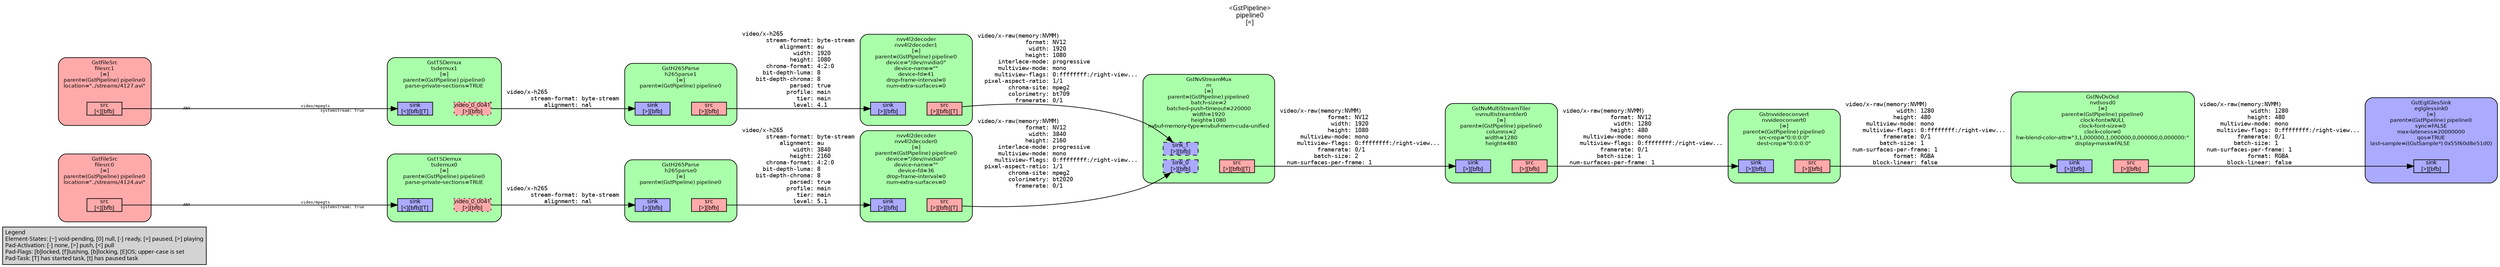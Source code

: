 digraph pipeline {
  rankdir=LR;
  fontname="sans";
  fontsize="10";
  labelloc=t;
  nodesep=.1;
  ranksep=.2;
  label="<GstPipeline>\npipeline0\n[=]";
  node [style="filled,rounded", shape=box, fontsize="9", fontname="sans", margin="0.0,0.0"];
  edge [labelfontsize="6", fontsize="9", fontname="monospace"];
  
  legend [
    pos="0,0!",
    margin="0.05,0.05",
    style="filled",
    label="Legend\lElement-States: [~] void-pending, [0] null, [-] ready, [=] paused, [>] playing\lPad-Activation: [-] none, [>] push, [<] pull\lPad-Flags: [b]locked, [f]lushing, [b]locking, [E]OS; upper-case is set\lPad-Task: [T] has started task, [t] has paused task\l",
  ];
  subgraph cluster_eglglessink0_0x55f60dfcef60 {
    fontname="Bitstream Vera Sans";
    fontsize="8";
    style="filled,rounded";
    color=black;
    label="GstEglGlesSink\neglglessink0\n[=]\nparent=(GstPipeline) pipeline0\nsync=FALSE\nmax-lateness=20000000\nqos=TRUE\nlast-sample=((GstSample*) 0x55f60d8e51d0)";
    subgraph cluster_eglglessink0_0x55f60dfcef60_sink {
      label="";
      style="invis";
      eglglessink0_0x55f60dfcef60_sink_0x55f60da24f60 [color=black, fillcolor="#aaaaff", label="sink\n[>][bfb]", height="0.2", style="filled,solid"];
    }

    fillcolor="#aaaaff";
  }

  subgraph cluster_nvdsosd0_0x55f60df17da0 {
    fontname="Bitstream Vera Sans";
    fontsize="8";
    style="filled,rounded";
    color=black;
    label="GstNvDsOsd\nnvdsosd0\n[=]\nparent=(GstPipeline) pipeline0\nclock-font=NULL\nclock-font-size=0\nclock-color=0\nhw-blend-color-attr=\"3,1,000000,1,000000,0,000000,0,000000:\"\ndisplay-mask=FALSE";
    subgraph cluster_nvdsosd0_0x55f60df17da0_sink {
      label="";
      style="invis";
      nvdsosd0_0x55f60df17da0_sink_0x55f60da24ac0 [color=black, fillcolor="#aaaaff", label="sink\n[>][bfb]", height="0.2", style="filled,solid"];
    }

    subgraph cluster_nvdsosd0_0x55f60df17da0_src {
      label="";
      style="invis";
      nvdsosd0_0x55f60df17da0_src_0x55f60da24d10 [color=black, fillcolor="#ffaaaa", label="src\n[>][bfb]", height="0.2", style="filled,solid"];
    }

    nvdsosd0_0x55f60df17da0_sink_0x55f60da24ac0 -> nvdsosd0_0x55f60df17da0_src_0x55f60da24d10 [style="invis"];
    fillcolor="#aaffaa";
  }

  nvdsosd0_0x55f60df17da0_src_0x55f60da24d10 -> eglglessink0_0x55f60dfcef60_sink_0x55f60da24f60 [label="video/x-raw(memory:NVMM)\l               width: 1280\l              height: 480\l      multiview-mode: mono\l     multiview-flags: 0:ffffffff:/right-view...\l           framerate: 0/1\l          batch-size: 1\l  num-surfaces-per-frame: 1\l              format: RGBA\l        block-linear: false\l"]
  subgraph cluster_nvvideoconvert0_0x55f60da27f20 {
    fontname="Bitstream Vera Sans";
    fontsize="8";
    style="filled,rounded";
    color=black;
    label="Gstnvvideoconvert\nnvvideoconvert0\n[=]\nparent=(GstPipeline) pipeline0\nsrc-crop=\"0:0:0:0\"\ndest-crop=\"0:0:0:0\"";
    subgraph cluster_nvvideoconvert0_0x55f60da27f20_sink {
      label="";
      style="invis";
      nvvideoconvert0_0x55f60da27f20_sink_0x55f60da24620 [color=black, fillcolor="#aaaaff", label="sink\n[>][bfb]", height="0.2", style="filled,solid"];
    }

    subgraph cluster_nvvideoconvert0_0x55f60da27f20_src {
      label="";
      style="invis";
      nvvideoconvert0_0x55f60da27f20_src_0x55f60da24870 [color=black, fillcolor="#ffaaaa", label="src\n[>][bfb]", height="0.2", style="filled,solid"];
    }

    nvvideoconvert0_0x55f60da27f20_sink_0x55f60da24620 -> nvvideoconvert0_0x55f60da27f20_src_0x55f60da24870 [style="invis"];
    fillcolor="#aaffaa";
  }

  nvvideoconvert0_0x55f60da27f20_src_0x55f60da24870 -> nvdsosd0_0x55f60df17da0_sink_0x55f60da24ac0 [label="video/x-raw(memory:NVMM)\l               width: 1280\l              height: 480\l      multiview-mode: mono\l     multiview-flags: 0:ffffffff:/right-view...\l           framerate: 0/1\l          batch-size: 1\l  num-surfaces-per-frame: 1\l              format: RGBA\l        block-linear: false\l"]
  subgraph cluster_nvmultistreamtiler0_0x55f60d9df950 {
    fontname="Bitstream Vera Sans";
    fontsize="8";
    style="filled,rounded";
    color=black;
    label="GstNvMultiStreamTiler\nnvmultistreamtiler0\n[=]\nparent=(GstPipeline) pipeline0\ncolumns=2\nwidth=1280\nheight=480";
    subgraph cluster_nvmultistreamtiler0_0x55f60d9df950_sink {
      label="";
      style="invis";
      nvmultistreamtiler0_0x55f60d9df950_sink_0x55f60da24180 [color=black, fillcolor="#aaaaff", label="sink\n[>][bfb]", height="0.2", style="filled,solid"];
    }

    subgraph cluster_nvmultistreamtiler0_0x55f60d9df950_src {
      label="";
      style="invis";
      nvmultistreamtiler0_0x55f60d9df950_src_0x55f60da243d0 [color=black, fillcolor="#ffaaaa", label="src\n[>][bfb]", height="0.2", style="filled,solid"];
    }

    nvmultistreamtiler0_0x55f60d9df950_sink_0x55f60da24180 -> nvmultistreamtiler0_0x55f60d9df950_src_0x55f60da243d0 [style="invis"];
    fillcolor="#aaffaa";
  }

  nvmultistreamtiler0_0x55f60d9df950_src_0x55f60da243d0 -> nvvideoconvert0_0x55f60da27f20_sink_0x55f60da24620 [label="video/x-raw(memory:NVMM)\l              format: NV12\l               width: 1280\l              height: 480\l      multiview-mode: mono\l     multiview-flags: 0:ffffffff:/right-view...\l           framerate: 0/1\l          batch-size: 1\l  num-surfaces-per-frame: 1\l"]
  subgraph cluster_m_0x55f60da22030 {
    fontname="Bitstream Vera Sans";
    fontsize="8";
    style="filled,rounded";
    color=black;
    label="GstNvStreamMux\nm\n[=]\nparent=(GstPipeline) pipeline0\nbatch-size=2\nbatched-push-timeout=220000\nwidth=1920\nheight=1080\nnvbuf-memory-type=nvbuf-mem-cuda-unified";
    subgraph cluster_m_0x55f60da22030_sink {
      label="";
      style="invis";
      m_0x55f60da22030_sink_0_0x55f60da251b0 [color=black, fillcolor="#aaaaff", label="sink_0\n[>][bfb]", height="0.2", style="filled,dashed"];
      m_0x55f60da22030_sink_1_0x55f60da25400 [color=black, fillcolor="#aaaaff", label="sink_1\n[>][bfb]", height="0.2", style="filled,dashed"];
    }

    subgraph cluster_m_0x55f60da22030_src {
      label="";
      style="invis";
      m_0x55f60da22030_src_0x55f60d8f3ce0 [color=black, fillcolor="#ffaaaa", label="src\n[>][bfb][T]", height="0.2", style="filled,solid"];
    }

    m_0x55f60da22030_sink_0_0x55f60da251b0 -> m_0x55f60da22030_src_0x55f60d8f3ce0 [style="invis"];
    fillcolor="#aaffaa";
  }

  m_0x55f60da22030_src_0x55f60d8f3ce0 -> nvmultistreamtiler0_0x55f60d9df950_sink_0x55f60da24180 [label="video/x-raw(memory:NVMM)\l              format: NV12\l               width: 1920\l              height: 1080\l      multiview-mode: mono\l     multiview-flags: 0:ffffffff:/right-view...\l           framerate: 0/1\l          batch-size: 2\l  num-surfaces-per-frame: 1\l"]
  subgraph cluster_nvv4l2decoder1_0x55f60d94a1a0 {
    fontname="Bitstream Vera Sans";
    fontsize="8";
    style="filled,rounded";
    color=black;
    label="nvv4l2decoder\nnvv4l2decoder1\n[=]\nparent=(GstPipeline) pipeline0\ndevice=\"/dev/nvidia0\"\ndevice-name=\"\"\ndevice-fd=41\ndrop-frame-interval=0\nnum-extra-surfaces=0";
    subgraph cluster_nvv4l2decoder1_0x55f60d94a1a0_sink {
      label="";
      style="invis";
      nvv4l2decoder1_0x55f60d94a1a0_sink_0x55f60d8f3840 [color=black, fillcolor="#aaaaff", label="sink\n[>][bfb]", height="0.2", style="filled,solid"];
    }

    subgraph cluster_nvv4l2decoder1_0x55f60d94a1a0_src {
      label="";
      style="invis";
      nvv4l2decoder1_0x55f60d94a1a0_src_0x55f60d8f3a90 [color=black, fillcolor="#ffaaaa", label="src\n[>][bfb][T]", height="0.2", style="filled,solid"];
    }

    nvv4l2decoder1_0x55f60d94a1a0_sink_0x55f60d8f3840 -> nvv4l2decoder1_0x55f60d94a1a0_src_0x55f60d8f3a90 [style="invis"];
    fillcolor="#aaffaa";
  }

  nvv4l2decoder1_0x55f60d94a1a0_src_0x55f60d8f3a90 -> m_0x55f60da22030_sink_1_0x55f60da25400 [label="video/x-raw(memory:NVMM)\l              format: NV12\l               width: 1920\l              height: 1080\l      interlace-mode: progressive\l      multiview-mode: mono\l     multiview-flags: 0:ffffffff:/right-view...\l  pixel-aspect-ratio: 1/1\l         chroma-site: mpeg2\l         colorimetry: bt709\l           framerate: 0/1\l"]
  subgraph cluster_h265parse1_0x55f60d946ed0 {
    fontname="Bitstream Vera Sans";
    fontsize="8";
    style="filled,rounded";
    color=black;
    label="GstH265Parse\nh265parse1\n[=]\nparent=(GstPipeline) pipeline0";
    subgraph cluster_h265parse1_0x55f60d946ed0_sink {
      label="";
      style="invis";
      h265parse1_0x55f60d946ed0_sink_0x55f60d8f33a0 [color=black, fillcolor="#aaaaff", label="sink\n[>][bfb]", height="0.2", style="filled,solid"];
    }

    subgraph cluster_h265parse1_0x55f60d946ed0_src {
      label="";
      style="invis";
      h265parse1_0x55f60d946ed0_src_0x55f60d8f35f0 [color=black, fillcolor="#ffaaaa", label="src\n[>][bfb]", height="0.2", style="filled,solid"];
    }

    h265parse1_0x55f60d946ed0_sink_0x55f60d8f33a0 -> h265parse1_0x55f60d946ed0_src_0x55f60d8f35f0 [style="invis"];
    fillcolor="#aaffaa";
  }

  h265parse1_0x55f60d946ed0_src_0x55f60d8f35f0 -> nvv4l2decoder1_0x55f60d94a1a0_sink_0x55f60d8f3840 [label="video/x-h265\l       stream-format: byte-stream\l           alignment: au\l               width: 1920\l              height: 1080\l       chroma-format: 4:2:0\l      bit-depth-luma: 8\l    bit-depth-chroma: 8\l              parsed: true\l             profile: main\l                tier: main\l               level: 4.1\l"]
  subgraph cluster_tsdemux1_0x55f60d8f82f0 {
    fontname="Bitstream Vera Sans";
    fontsize="8";
    style="filled,rounded";
    color=black;
    label="GstTSDemux\ntsdemux1\n[=]\nparent=(GstPipeline) pipeline0\nparse-private-sections=TRUE";
    subgraph cluster_tsdemux1_0x55f60d8f82f0_sink {
      label="";
      style="invis";
      tsdemux1_0x55f60d8f82f0_sink_0x55f60d8f3150 [color=black, fillcolor="#aaaaff", label="sink\n[<][bfb][T]", height="0.2", style="filled,solid"];
    }

    subgraph cluster_tsdemux1_0x55f60d8f82f0_src {
      label="";
      style="invis";
      tsdemux1_0x55f60d8f82f0_video_0_0041_0x7f9cc4022570 [color=black, fillcolor="#ffaaaa", label="video_0_0041\n[>][bfb]", height="0.2", style="filled,dotted"];
    }

    tsdemux1_0x55f60d8f82f0_sink_0x55f60d8f3150 -> tsdemux1_0x55f60d8f82f0_video_0_0041_0x7f9cc4022570 [style="invis"];
    fillcolor="#aaffaa";
  }

  tsdemux1_0x55f60d8f82f0_video_0_0041_0x7f9cc4022570 -> h265parse1_0x55f60d946ed0_sink_0x55f60d8f33a0 [label="video/x-h265\l       stream-format: byte-stream\l           alignment: nal\l"]
  subgraph cluster_filesrc1_0x55f60d8f06e0 {
    fontname="Bitstream Vera Sans";
    fontsize="8";
    style="filled,rounded";
    color=black;
    label="GstFileSrc\nfilesrc1\n[=]\nparent=(GstPipeline) pipeline0\nlocation=\"../streams/4127.avi\"";
    subgraph cluster_filesrc1_0x55f60d8f06e0_src {
      label="";
      style="invis";
      filesrc1_0x55f60d8f06e0_src_0x55f60d8f2f00 [color=black, fillcolor="#ffaaaa", label="src\n[<][bfb]", height="0.2", style="filled,solid"];
    }

    fillcolor="#ffaaaa";
  }

  filesrc1_0x55f60d8f06e0_src_0x55f60d8f2f00 -> tsdemux1_0x55f60d8f82f0_sink_0x55f60d8f3150 [labeldistance="10", labelangle="0", label="                                                  ", taillabel="ANY", headlabel="video/mpegts\l        systemstream: true\l"]
  subgraph cluster_nvv4l2decoder0_0x55f60d92ec30 {
    fontname="Bitstream Vera Sans";
    fontsize="8";
    style="filled,rounded";
    color=black;
    label="nvv4l2decoder\nnvv4l2decoder0\n[=]\nparent=(GstPipeline) pipeline0\ndevice=\"/dev/nvidia0\"\ndevice-name=\"\"\ndevice-fd=36\ndrop-frame-interval=0\nnum-extra-surfaces=0";
    subgraph cluster_nvv4l2decoder0_0x55f60d92ec30_sink {
      label="";
      style="invis";
      nvv4l2decoder0_0x55f60d92ec30_sink_0x55f60d8f2a60 [color=black, fillcolor="#aaaaff", label="sink\n[>][bfb]", height="0.2", style="filled,solid"];
    }

    subgraph cluster_nvv4l2decoder0_0x55f60d92ec30_src {
      label="";
      style="invis";
      nvv4l2decoder0_0x55f60d92ec30_src_0x55f60d8f2cb0 [color=black, fillcolor="#ffaaaa", label="src\n[>][bfb][T]", height="0.2", style="filled,solid"];
    }

    nvv4l2decoder0_0x55f60d92ec30_sink_0x55f60d8f2a60 -> nvv4l2decoder0_0x55f60d92ec30_src_0x55f60d8f2cb0 [style="invis"];
    fillcolor="#aaffaa";
  }

  nvv4l2decoder0_0x55f60d92ec30_src_0x55f60d8f2cb0 -> m_0x55f60da22030_sink_0_0x55f60da251b0 [label="video/x-raw(memory:NVMM)\l              format: NV12\l               width: 3840\l              height: 2160\l      interlace-mode: progressive\l      multiview-mode: mono\l     multiview-flags: 0:ffffffff:/right-view...\l  pixel-aspect-ratio: 1/1\l         chroma-site: mpeg2\l         colorimetry: bt2020\l           framerate: 0/1\l"]
  subgraph cluster_h265parse0_0x55f60d9123d0 {
    fontname="Bitstream Vera Sans";
    fontsize="8";
    style="filled,rounded";
    color=black;
    label="GstH265Parse\nh265parse0\n[=]\nparent=(GstPipeline) pipeline0";
    subgraph cluster_h265parse0_0x55f60d9123d0_sink {
      label="";
      style="invis";
      h265parse0_0x55f60d9123d0_sink_0x55f60d8f25c0 [color=black, fillcolor="#aaaaff", label="sink\n[>][bfb]", height="0.2", style="filled,solid"];
    }

    subgraph cluster_h265parse0_0x55f60d9123d0_src {
      label="";
      style="invis";
      h265parse0_0x55f60d9123d0_src_0x55f60d8f2810 [color=black, fillcolor="#ffaaaa", label="src\n[>][bfb]", height="0.2", style="filled,solid"];
    }

    h265parse0_0x55f60d9123d0_sink_0x55f60d8f25c0 -> h265parse0_0x55f60d9123d0_src_0x55f60d8f2810 [style="invis"];
    fillcolor="#aaffaa";
  }

  h265parse0_0x55f60d9123d0_src_0x55f60d8f2810 -> nvv4l2decoder0_0x55f60d92ec30_sink_0x55f60d8f2a60 [label="video/x-h265\l       stream-format: byte-stream\l           alignment: au\l               width: 3840\l              height: 2160\l       chroma-format: 4:2:0\l      bit-depth-luma: 8\l    bit-depth-chroma: 8\l              parsed: true\l             profile: main\l                tier: main\l               level: 5.1\l"]
  subgraph cluster_tsdemux0_0x55f60d8f8010 {
    fontname="Bitstream Vera Sans";
    fontsize="8";
    style="filled,rounded";
    color=black;
    label="GstTSDemux\ntsdemux0\n[=]\nparent=(GstPipeline) pipeline0\nparse-private-sections=TRUE";
    subgraph cluster_tsdemux0_0x55f60d8f8010_sink {
      label="";
      style="invis";
      tsdemux0_0x55f60d8f8010_sink_0x55f60d8f2370 [color=black, fillcolor="#aaaaff", label="sink\n[<][bfb][T]", height="0.2", style="filled,solid"];
    }

    subgraph cluster_tsdemux0_0x55f60d8f8010_src {
      label="";
      style="invis";
      tsdemux0_0x55f60d8f8010_video_0_0041_0x55f60da25af0 [color=black, fillcolor="#ffaaaa", label="video_0_0041\n[>][bfb]", height="0.2", style="filled,dotted"];
    }

    tsdemux0_0x55f60d8f8010_sink_0x55f60d8f2370 -> tsdemux0_0x55f60d8f8010_video_0_0041_0x55f60da25af0 [style="invis"];
    fillcolor="#aaffaa";
  }

  tsdemux0_0x55f60d8f8010_video_0_0041_0x55f60da25af0 -> h265parse0_0x55f60d9123d0_sink_0x55f60d8f25c0 [label="video/x-h265\l       stream-format: byte-stream\l           alignment: nal\l"]
  subgraph cluster_filesrc0_0x55f60d8f0350 {
    fontname="Bitstream Vera Sans";
    fontsize="8";
    style="filled,rounded";
    color=black;
    label="GstFileSrc\nfilesrc0\n[=]\nparent=(GstPipeline) pipeline0\nlocation=\"../streams/4124.avi\"";
    subgraph cluster_filesrc0_0x55f60d8f0350_src {
      label="";
      style="invis";
      filesrc0_0x55f60d8f0350_src_0x55f60d8f2120 [color=black, fillcolor="#ffaaaa", label="src\n[<][bfb]", height="0.2", style="filled,solid"];
    }

    fillcolor="#ffaaaa";
  }

  filesrc0_0x55f60d8f0350_src_0x55f60d8f2120 -> tsdemux0_0x55f60d8f8010_sink_0x55f60d8f2370 [labeldistance="10", labelangle="0", label="                                                  ", taillabel="ANY", headlabel="video/mpegts\l        systemstream: true\l"]
}
